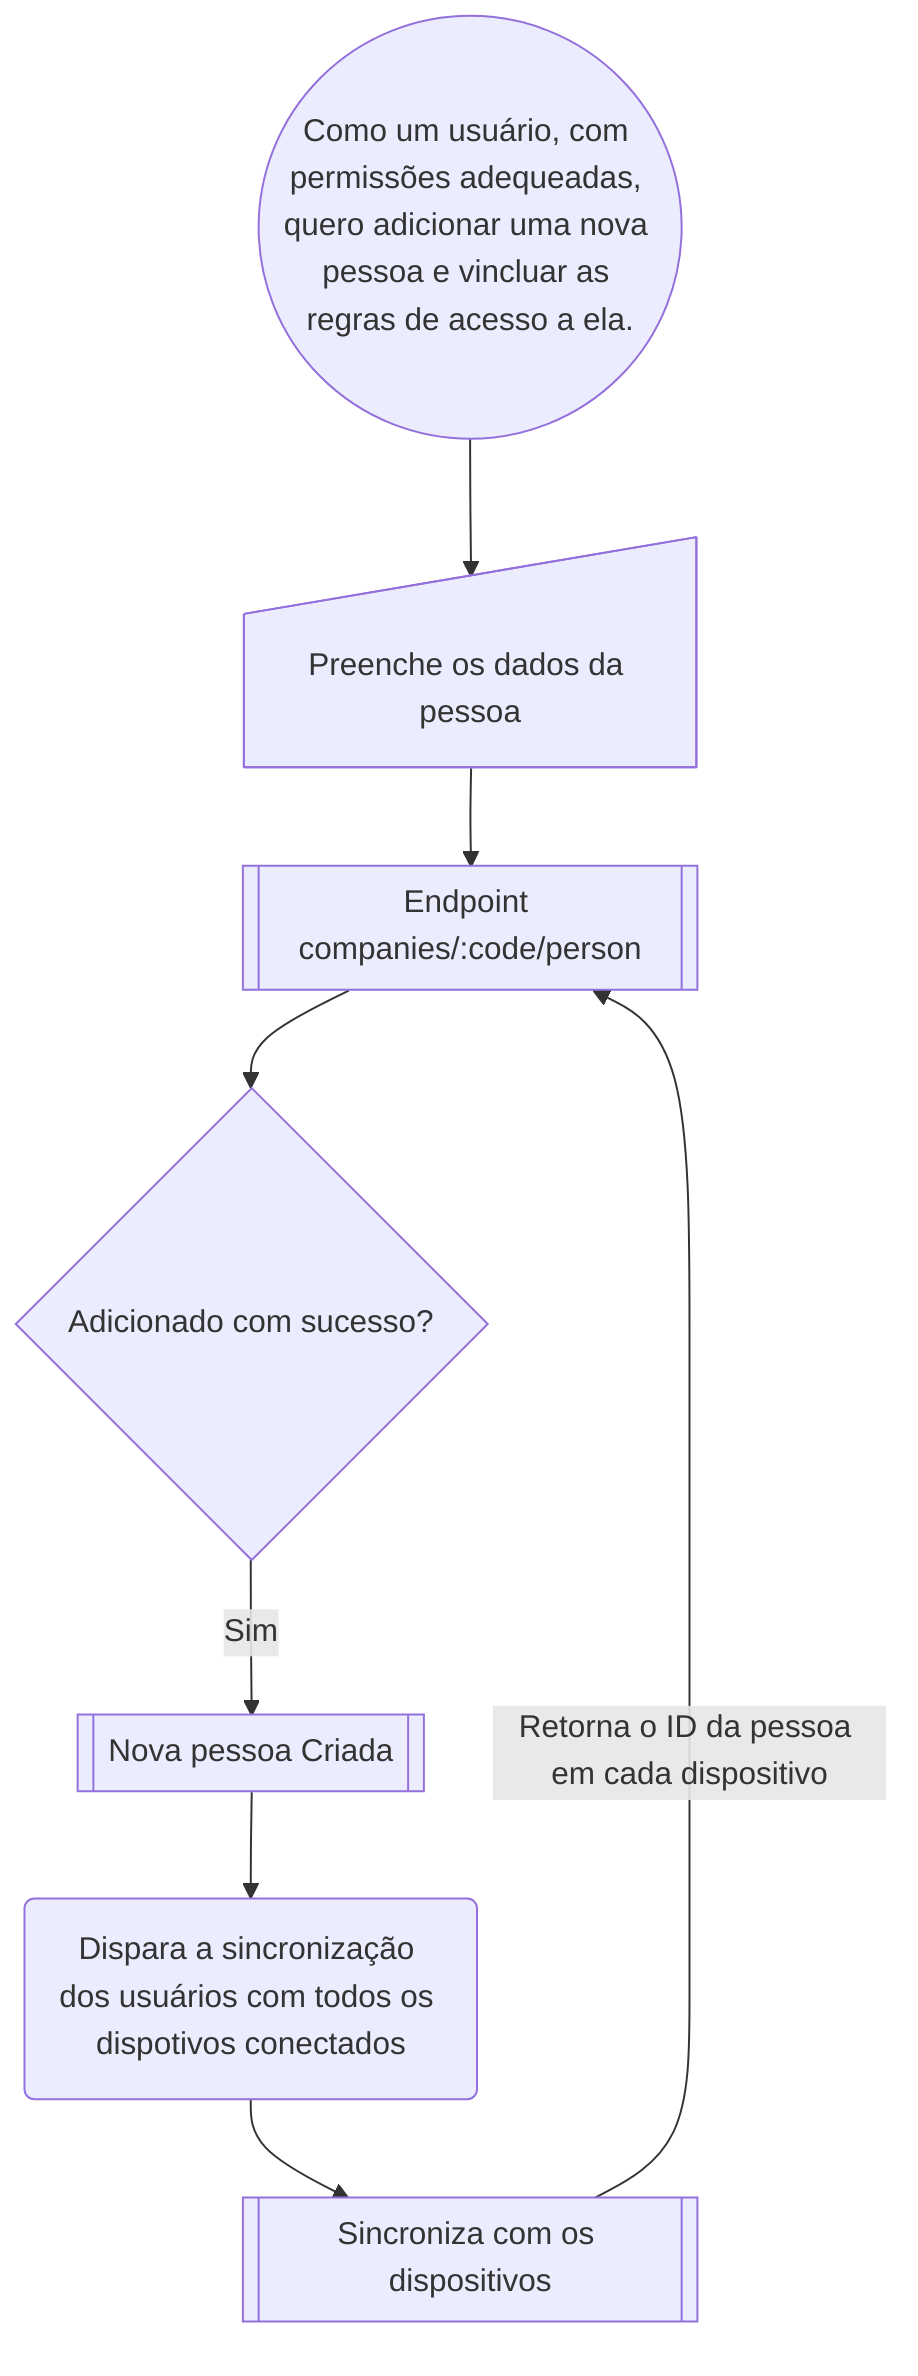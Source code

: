 flowchart TD
    %% Gestão de Pessoa
    UseCasePerson@{ shape: circle, label: "Como um usuário, com permissões adequeadas, quero adicionar uma nova pessoa e vincluar as regras de acesso a ela."}
    ApiPerson@{ shape: fr-rect, label: "Endpoint companies/:code/person" }
    UserAddNewPerson@{ shape: manual-input, label: "Preenche os dados da pessoa" }
    Hw@{ shape: fr-rect, label: "Sincroniza com os dispositivos" }
    NewPerson@{ shape: fr-rect, label: "Nova pessoa Criada"}
    
    UseCasePerson --> UserAddNewPerson
    UserAddNewPerson --> ApiPerson
    ApiPerson --> AddNewPersonValidator@{ shape: diam, label: "Adicionado com sucesso?" }
    AddNewPersonValidator -- "Sim" --> NewPerson
    NewPerson --> SyncingWithHW@{ shape: rounded, label: "Dispara a sincronização dos usuários com todos os dispotivos conectados"}
    SyncingWithHW --> Hw -- "Retorna o ID da pessoa em cada dispositivo" --> ApiPerson